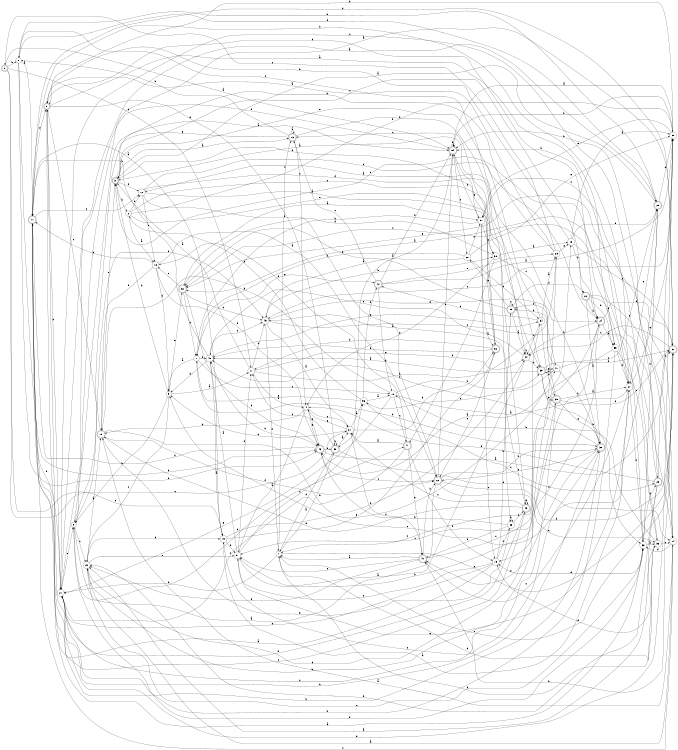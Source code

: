 digraph n48_8 {
__start0 [label="" shape="none"];

rankdir=LR;
size="8,5";

s0 [style="rounded,filled", color="black", fillcolor="white" shape="doublecircle", label="0"];
s1 [style="filled", color="black", fillcolor="white" shape="circle", label="1"];
s2 [style="filled", color="black", fillcolor="white" shape="circle", label="2"];
s3 [style="rounded,filled", color="black", fillcolor="white" shape="doublecircle", label="3"];
s4 [style="filled", color="black", fillcolor="white" shape="circle", label="4"];
s5 [style="rounded,filled", color="black", fillcolor="white" shape="doublecircle", label="5"];
s6 [style="filled", color="black", fillcolor="white" shape="circle", label="6"];
s7 [style="filled", color="black", fillcolor="white" shape="circle", label="7"];
s8 [style="filled", color="black", fillcolor="white" shape="circle", label="8"];
s9 [style="filled", color="black", fillcolor="white" shape="circle", label="9"];
s10 [style="filled", color="black", fillcolor="white" shape="circle", label="10"];
s11 [style="rounded,filled", color="black", fillcolor="white" shape="doublecircle", label="11"];
s12 [style="filled", color="black", fillcolor="white" shape="circle", label="12"];
s13 [style="rounded,filled", color="black", fillcolor="white" shape="doublecircle", label="13"];
s14 [style="filled", color="black", fillcolor="white" shape="circle", label="14"];
s15 [style="rounded,filled", color="black", fillcolor="white" shape="doublecircle", label="15"];
s16 [style="filled", color="black", fillcolor="white" shape="circle", label="16"];
s17 [style="filled", color="black", fillcolor="white" shape="circle", label="17"];
s18 [style="filled", color="black", fillcolor="white" shape="circle", label="18"];
s19 [style="filled", color="black", fillcolor="white" shape="circle", label="19"];
s20 [style="filled", color="black", fillcolor="white" shape="circle", label="20"];
s21 [style="filled", color="black", fillcolor="white" shape="circle", label="21"];
s22 [style="rounded,filled", color="black", fillcolor="white" shape="doublecircle", label="22"];
s23 [style="rounded,filled", color="black", fillcolor="white" shape="doublecircle", label="23"];
s24 [style="rounded,filled", color="black", fillcolor="white" shape="doublecircle", label="24"];
s25 [style="rounded,filled", color="black", fillcolor="white" shape="doublecircle", label="25"];
s26 [style="filled", color="black", fillcolor="white" shape="circle", label="26"];
s27 [style="filled", color="black", fillcolor="white" shape="circle", label="27"];
s28 [style="rounded,filled", color="black", fillcolor="white" shape="doublecircle", label="28"];
s29 [style="filled", color="black", fillcolor="white" shape="circle", label="29"];
s30 [style="filled", color="black", fillcolor="white" shape="circle", label="30"];
s31 [style="rounded,filled", color="black", fillcolor="white" shape="doublecircle", label="31"];
s32 [style="rounded,filled", color="black", fillcolor="white" shape="doublecircle", label="32"];
s33 [style="filled", color="black", fillcolor="white" shape="circle", label="33"];
s34 [style="filled", color="black", fillcolor="white" shape="circle", label="34"];
s35 [style="rounded,filled", color="black", fillcolor="white" shape="doublecircle", label="35"];
s36 [style="filled", color="black", fillcolor="white" shape="circle", label="36"];
s37 [style="filled", color="black", fillcolor="white" shape="circle", label="37"];
s38 [style="filled", color="black", fillcolor="white" shape="circle", label="38"];
s39 [style="rounded,filled", color="black", fillcolor="white" shape="doublecircle", label="39"];
s40 [style="rounded,filled", color="black", fillcolor="white" shape="doublecircle", label="40"];
s41 [style="rounded,filled", color="black", fillcolor="white" shape="doublecircle", label="41"];
s42 [style="rounded,filled", color="black", fillcolor="white" shape="doublecircle", label="42"];
s43 [style="rounded,filled", color="black", fillcolor="white" shape="doublecircle", label="43"];
s44 [style="filled", color="black", fillcolor="white" shape="circle", label="44"];
s45 [style="rounded,filled", color="black", fillcolor="white" shape="doublecircle", label="45"];
s46 [style="filled", color="black", fillcolor="white" shape="circle", label="46"];
s47 [style="filled", color="black", fillcolor="white" shape="circle", label="47"];
s48 [style="filled", color="black", fillcolor="white" shape="circle", label="48"];
s49 [style="filled", color="black", fillcolor="white" shape="circle", label="49"];
s50 [style="rounded,filled", color="black", fillcolor="white" shape="doublecircle", label="50"];
s51 [style="filled", color="black", fillcolor="white" shape="circle", label="51"];
s52 [style="rounded,filled", color="black", fillcolor="white" shape="doublecircle", label="52"];
s53 [style="filled", color="black", fillcolor="white" shape="circle", label="53"];
s54 [style="rounded,filled", color="black", fillcolor="white" shape="doublecircle", label="54"];
s55 [style="filled", color="black", fillcolor="white" shape="circle", label="55"];
s56 [style="filled", color="black", fillcolor="white" shape="circle", label="56"];
s57 [style="filled", color="black", fillcolor="white" shape="circle", label="57"];
s58 [style="rounded,filled", color="black", fillcolor="white" shape="doublecircle", label="58"];
s59 [style="rounded,filled", color="black", fillcolor="white" shape="doublecircle", label="59"];
s0 -> s54 [label="a"];
s0 -> s8 [label="b"];
s0 -> s37 [label="c"];
s0 -> s17 [label="d"];
s0 -> s49 [label="e"];
s1 -> s58 [label="a"];
s1 -> s21 [label="b"];
s1 -> s13 [label="c"];
s1 -> s36 [label="d"];
s1 -> s31 [label="e"];
s2 -> s16 [label="a"];
s2 -> s30 [label="b"];
s2 -> s39 [label="c"];
s2 -> s12 [label="d"];
s2 -> s45 [label="e"];
s3 -> s13 [label="a"];
s3 -> s2 [label="b"];
s3 -> s24 [label="c"];
s3 -> s12 [label="d"];
s3 -> s57 [label="e"];
s4 -> s51 [label="a"];
s4 -> s15 [label="b"];
s4 -> s37 [label="c"];
s4 -> s43 [label="d"];
s4 -> s43 [label="e"];
s5 -> s55 [label="a"];
s5 -> s21 [label="b"];
s5 -> s45 [label="c"];
s5 -> s24 [label="d"];
s5 -> s58 [label="e"];
s6 -> s54 [label="a"];
s6 -> s33 [label="b"];
s6 -> s29 [label="c"];
s6 -> s41 [label="d"];
s6 -> s46 [label="e"];
s7 -> s9 [label="a"];
s7 -> s48 [label="b"];
s7 -> s10 [label="c"];
s7 -> s32 [label="d"];
s7 -> s42 [label="e"];
s8 -> s11 [label="a"];
s8 -> s43 [label="b"];
s8 -> s44 [label="c"];
s8 -> s25 [label="d"];
s8 -> s43 [label="e"];
s9 -> s17 [label="a"];
s9 -> s6 [label="b"];
s9 -> s29 [label="c"];
s9 -> s3 [label="d"];
s9 -> s52 [label="e"];
s10 -> s27 [label="a"];
s10 -> s39 [label="b"];
s10 -> s41 [label="c"];
s10 -> s15 [label="d"];
s10 -> s21 [label="e"];
s11 -> s33 [label="a"];
s11 -> s27 [label="b"];
s11 -> s12 [label="c"];
s11 -> s5 [label="d"];
s11 -> s21 [label="e"];
s12 -> s38 [label="a"];
s12 -> s22 [label="b"];
s12 -> s24 [label="c"];
s12 -> s39 [label="d"];
s12 -> s16 [label="e"];
s13 -> s13 [label="a"];
s13 -> s8 [label="b"];
s13 -> s4 [label="c"];
s13 -> s53 [label="d"];
s13 -> s6 [label="e"];
s14 -> s29 [label="a"];
s14 -> s54 [label="b"];
s14 -> s11 [label="c"];
s14 -> s33 [label="d"];
s14 -> s52 [label="e"];
s15 -> s14 [label="a"];
s15 -> s47 [label="b"];
s15 -> s5 [label="c"];
s15 -> s22 [label="d"];
s15 -> s3 [label="e"];
s16 -> s22 [label="a"];
s16 -> s9 [label="b"];
s16 -> s11 [label="c"];
s16 -> s43 [label="d"];
s16 -> s15 [label="e"];
s17 -> s3 [label="a"];
s17 -> s26 [label="b"];
s17 -> s46 [label="c"];
s17 -> s4 [label="d"];
s17 -> s44 [label="e"];
s18 -> s30 [label="a"];
s18 -> s28 [label="b"];
s18 -> s31 [label="c"];
s18 -> s25 [label="d"];
s18 -> s5 [label="e"];
s19 -> s11 [label="a"];
s19 -> s59 [label="b"];
s19 -> s51 [label="c"];
s19 -> s53 [label="d"];
s19 -> s21 [label="e"];
s20 -> s46 [label="a"];
s20 -> s7 [label="b"];
s20 -> s34 [label="c"];
s20 -> s57 [label="d"];
s20 -> s30 [label="e"];
s21 -> s25 [label="a"];
s21 -> s32 [label="b"];
s21 -> s23 [label="c"];
s21 -> s30 [label="d"];
s21 -> s6 [label="e"];
s22 -> s6 [label="a"];
s22 -> s32 [label="b"];
s22 -> s36 [label="c"];
s22 -> s31 [label="d"];
s22 -> s54 [label="e"];
s23 -> s29 [label="a"];
s23 -> s29 [label="b"];
s23 -> s57 [label="c"];
s23 -> s31 [label="d"];
s23 -> s4 [label="e"];
s24 -> s55 [label="a"];
s24 -> s44 [label="b"];
s24 -> s51 [label="c"];
s24 -> s19 [label="d"];
s24 -> s31 [label="e"];
s25 -> s3 [label="a"];
s25 -> s8 [label="b"];
s25 -> s9 [label="c"];
s25 -> s30 [label="d"];
s25 -> s27 [label="e"];
s26 -> s5 [label="a"];
s26 -> s3 [label="b"];
s26 -> s0 [label="c"];
s26 -> s29 [label="d"];
s26 -> s18 [label="e"];
s27 -> s49 [label="a"];
s27 -> s54 [label="b"];
s27 -> s40 [label="c"];
s27 -> s33 [label="d"];
s27 -> s30 [label="e"];
s28 -> s32 [label="a"];
s28 -> s24 [label="b"];
s28 -> s14 [label="c"];
s28 -> s55 [label="d"];
s28 -> s27 [label="e"];
s29 -> s15 [label="a"];
s29 -> s35 [label="b"];
s29 -> s33 [label="c"];
s29 -> s49 [label="d"];
s29 -> s51 [label="e"];
s30 -> s54 [label="a"];
s30 -> s54 [label="b"];
s30 -> s46 [label="c"];
s30 -> s5 [label="d"];
s30 -> s57 [label="e"];
s31 -> s6 [label="a"];
s31 -> s40 [label="b"];
s31 -> s44 [label="c"];
s31 -> s11 [label="d"];
s31 -> s1 [label="e"];
s32 -> s12 [label="a"];
s32 -> s11 [label="b"];
s32 -> s22 [label="c"];
s32 -> s48 [label="d"];
s32 -> s40 [label="e"];
s33 -> s36 [label="a"];
s33 -> s25 [label="b"];
s33 -> s3 [label="c"];
s33 -> s23 [label="d"];
s33 -> s19 [label="e"];
s34 -> s26 [label="a"];
s34 -> s35 [label="b"];
s34 -> s1 [label="c"];
s34 -> s42 [label="d"];
s34 -> s3 [label="e"];
s35 -> s27 [label="a"];
s35 -> s59 [label="b"];
s35 -> s21 [label="c"];
s35 -> s31 [label="d"];
s35 -> s32 [label="e"];
s36 -> s52 [label="a"];
s36 -> s10 [label="b"];
s36 -> s14 [label="c"];
s36 -> s1 [label="d"];
s36 -> s19 [label="e"];
s37 -> s56 [label="a"];
s37 -> s9 [label="b"];
s37 -> s40 [label="c"];
s37 -> s50 [label="d"];
s37 -> s4 [label="e"];
s38 -> s18 [label="a"];
s38 -> s41 [label="b"];
s38 -> s47 [label="c"];
s38 -> s52 [label="d"];
s38 -> s4 [label="e"];
s39 -> s48 [label="a"];
s39 -> s33 [label="b"];
s39 -> s47 [label="c"];
s39 -> s31 [label="d"];
s39 -> s35 [label="e"];
s40 -> s1 [label="a"];
s40 -> s22 [label="b"];
s40 -> s18 [label="c"];
s40 -> s29 [label="d"];
s40 -> s51 [label="e"];
s41 -> s37 [label="a"];
s41 -> s19 [label="b"];
s41 -> s21 [label="c"];
s41 -> s16 [label="d"];
s41 -> s40 [label="e"];
s42 -> s30 [label="a"];
s42 -> s54 [label="b"];
s42 -> s13 [label="c"];
s42 -> s10 [label="d"];
s42 -> s26 [label="e"];
s43 -> s30 [label="a"];
s43 -> s48 [label="b"];
s43 -> s22 [label="c"];
s43 -> s11 [label="d"];
s43 -> s58 [label="e"];
s44 -> s51 [label="a"];
s44 -> s44 [label="b"];
s44 -> s34 [label="c"];
s44 -> s39 [label="d"];
s44 -> s48 [label="e"];
s45 -> s46 [label="a"];
s45 -> s5 [label="b"];
s45 -> s37 [label="c"];
s45 -> s15 [label="d"];
s45 -> s45 [label="e"];
s46 -> s37 [label="a"];
s46 -> s38 [label="b"];
s46 -> s14 [label="c"];
s46 -> s1 [label="d"];
s46 -> s24 [label="e"];
s47 -> s39 [label="a"];
s47 -> s32 [label="b"];
s47 -> s25 [label="c"];
s47 -> s59 [label="d"];
s47 -> s56 [label="e"];
s48 -> s49 [label="a"];
s48 -> s11 [label="b"];
s48 -> s46 [label="c"];
s48 -> s9 [label="d"];
s48 -> s34 [label="e"];
s49 -> s11 [label="a"];
s49 -> s44 [label="b"];
s49 -> s32 [label="c"];
s49 -> s51 [label="d"];
s49 -> s50 [label="e"];
s50 -> s3 [label="a"];
s50 -> s17 [label="b"];
s50 -> s13 [label="c"];
s50 -> s48 [label="d"];
s50 -> s22 [label="e"];
s51 -> s48 [label="a"];
s51 -> s24 [label="b"];
s51 -> s56 [label="c"];
s51 -> s17 [label="d"];
s51 -> s27 [label="e"];
s52 -> s57 [label="a"];
s52 -> s46 [label="b"];
s52 -> s7 [label="c"];
s52 -> s43 [label="d"];
s52 -> s16 [label="e"];
s53 -> s53 [label="a"];
s53 -> s43 [label="b"];
s53 -> s45 [label="c"];
s53 -> s40 [label="d"];
s53 -> s15 [label="e"];
s54 -> s58 [label="a"];
s54 -> s54 [label="b"];
s54 -> s20 [label="c"];
s54 -> s21 [label="d"];
s54 -> s50 [label="e"];
s55 -> s43 [label="a"];
s55 -> s21 [label="b"];
s55 -> s52 [label="c"];
s55 -> s27 [label="d"];
s55 -> s36 [label="e"];
s56 -> s10 [label="a"];
s56 -> s42 [label="b"];
s56 -> s23 [label="c"];
s56 -> s2 [label="d"];
s56 -> s7 [label="e"];
s57 -> s50 [label="a"];
s57 -> s7 [label="b"];
s57 -> s19 [label="c"];
s57 -> s54 [label="d"];
s57 -> s38 [label="e"];
s58 -> s37 [label="a"];
s58 -> s58 [label="b"];
s58 -> s17 [label="c"];
s58 -> s1 [label="d"];
s58 -> s14 [label="e"];
s59 -> s44 [label="a"];
s59 -> s52 [label="b"];
s59 -> s59 [label="c"];
s59 -> s28 [label="d"];
s59 -> s20 [label="e"];

}